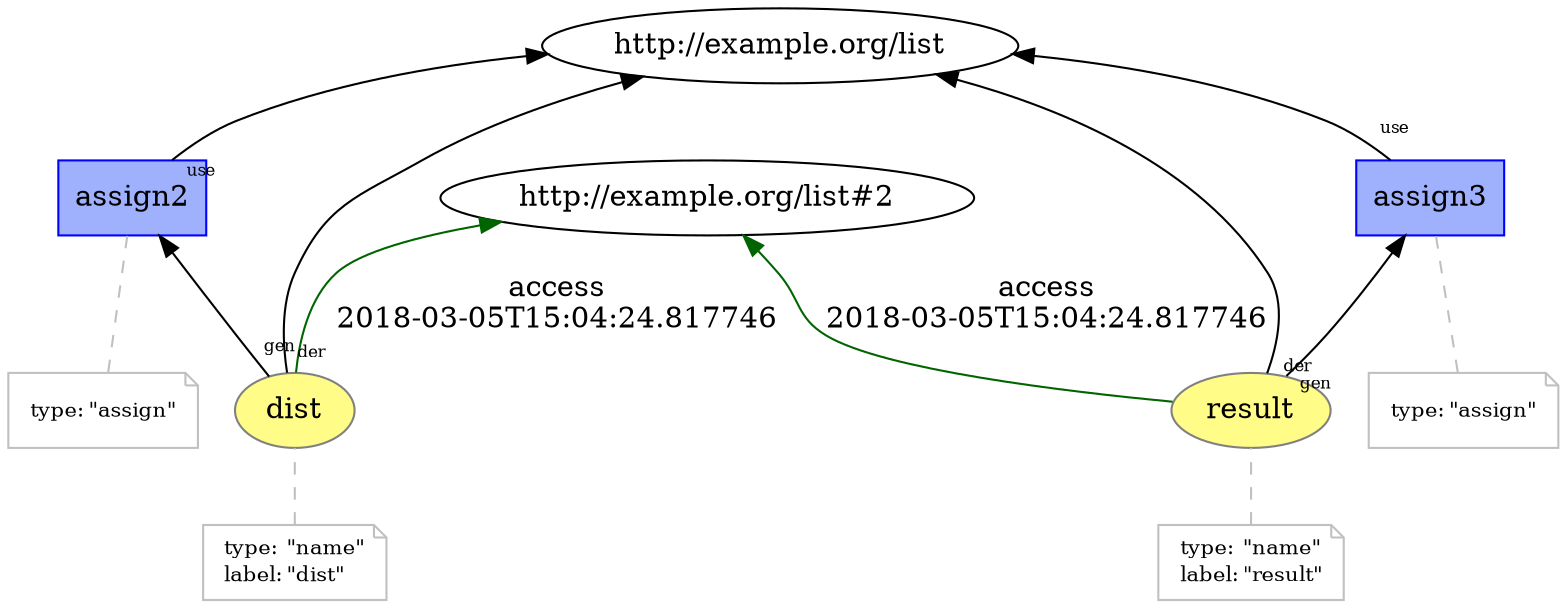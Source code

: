 digraph "PROV" { size="16,12"; rankdir="BT";
"http://example.org/dist" [fillcolor="#FFFC87",color="#808080",style="filled",label="dist",URL="http://example.org/dist"]
"-attrs0" [color="gray",shape="note",fontsize="10",fontcolor="black",label=<<TABLE cellpadding="0" border="0">
	<TR>
	    <TD align="left">type:</TD>
	    <TD align="left">&quot;name&quot;</TD>
	</TR>
	<TR>
	    <TD align="left">label:</TD>
	    <TD align="left">&quot;dist&quot;</TD>
	</TR>
</TABLE>>]
"-attrs0" -> "http://example.org/dist" [color="gray",style="dashed",arrowhead="none"]
"http://example.org/dist" -> "http://example.org/list#2" [labelfontsize="8",labeldistance="1.5",color="darkgreen",labelangle="60.0",rotation="20",label="access
2018-03-05T15:04:24.817746"]
"http://example.org/result" [fillcolor="#FFFC87",color="#808080",style="filled",label="result",URL="http://example.org/result"]
"-attrs1" [color="gray",shape="note",fontsize="10",fontcolor="black",label=<<TABLE cellpadding="0" border="0">
	<TR>
	    <TD align="left">type:</TD>
	    <TD align="left">&quot;name&quot;</TD>
	</TR>
	<TR>
	    <TD align="left">label:</TD>
	    <TD align="left">&quot;result&quot;</TD>
	</TR>
</TABLE>>]
"-attrs1" -> "http://example.org/result" [color="gray",style="dashed",arrowhead="none"]
"http://example.org/result" -> "http://example.org/list#2" [labelfontsize="8",labeldistance="1.5",color="darkgreen",labelangle="60.0",rotation="20",label="access
2018-03-05T15:04:24.817746"]
"http://example.org/assign2" [fillcolor="#9FB1FC",color="#0000FF",shape="polygon",sides="4",style="filled",label="assign2",URL="http://example.org/assign2"]
"-attrs2" [color="gray",shape="note",fontsize="10",fontcolor="black",label=<<TABLE cellpadding="0" border="0">
	<TR>
	    <TD align="left">type:</TD>
	    <TD align="left">&quot;assign&quot;</TD>
	</TR>
</TABLE>>]
"-attrs2" -> "http://example.org/assign2" [color="gray",style="dashed",arrowhead="none"]
"http://example.org/assign2" -> "http://example.org/list" [labelfontsize="8",labeldistance="1.5",labelangle="60.0",rotation="20",taillabel="use"]
"http://example.org/dist" -> "http://example.org/list" [labelfontsize="8",labeldistance="1.5",labelangle="60.0",rotation="20",taillabel="der"]
"http://example.org/dist" -> "http://example.org/assign2" [labelfontsize="8",labeldistance="1.5",labelangle="60.0",rotation="20",taillabel="gen"]
"http://example.org/assign3" [fillcolor="#9FB1FC",color="#0000FF",shape="polygon",sides="4",style="filled",label="assign3",URL="http://example.org/assign3"]
"-attrs3" [color="gray",shape="note",fontsize="10",fontcolor="black",label=<<TABLE cellpadding="0" border="0">
	<TR>
	    <TD align="left">type:</TD>
	    <TD align="left">&quot;assign&quot;</TD>
	</TR>
</TABLE>>]
"-attrs3" -> "http://example.org/assign3" [color="gray",style="dashed",arrowhead="none"]
"http://example.org/assign3" -> "http://example.org/list" [labelfontsize="8",labeldistance="1.5",labelangle="60.0",rotation="20",taillabel="use"]
"http://example.org/result" -> "http://example.org/list" [labelfontsize="8",labeldistance="1.5",labelangle="60.0",rotation="20",taillabel="der"]
"http://example.org/result" -> "http://example.org/assign3" [labelfontsize="8",labeldistance="1.5",labelangle="60.0",rotation="20",taillabel="gen"]
}